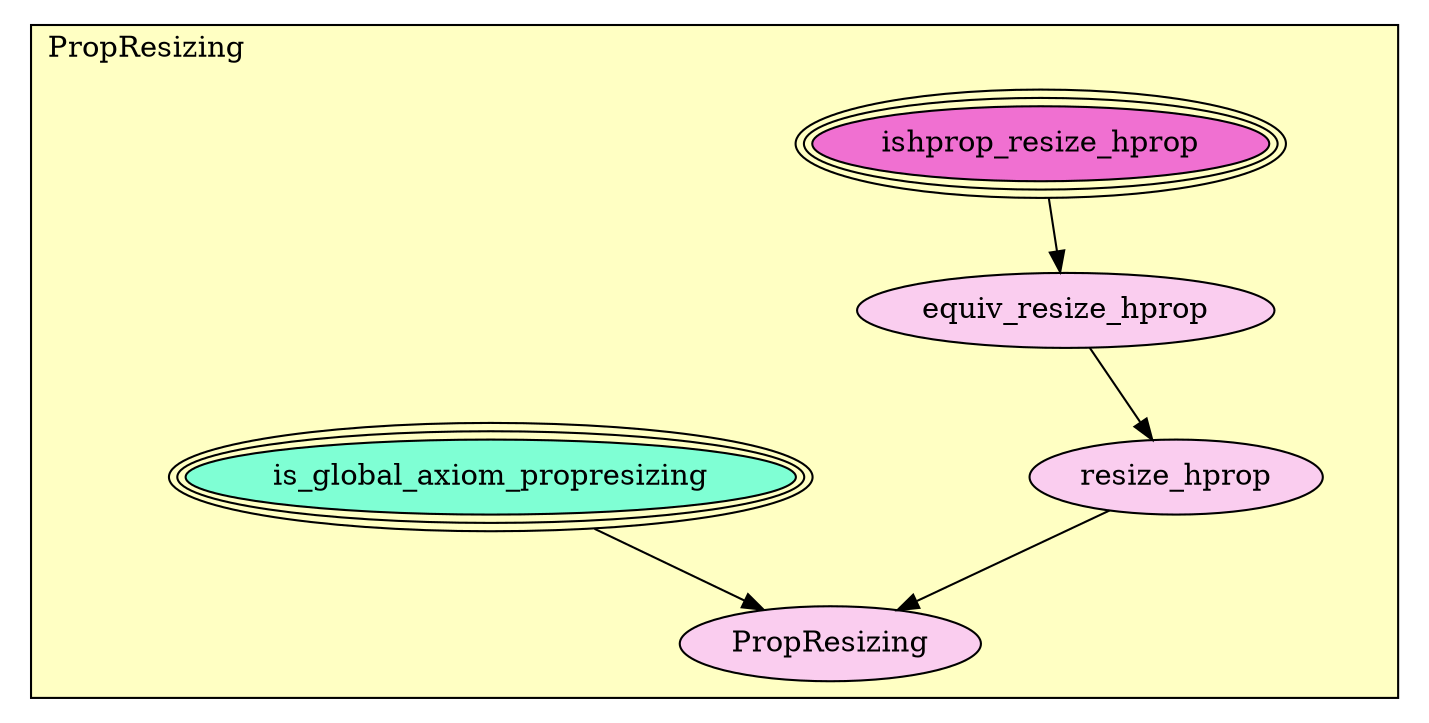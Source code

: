 digraph HoTT_PropResizing_PropResizing {
  graph [ratio=0.5]
  node [style=filled]
PropResizing_ishprop_resize_hprop [label="ishprop_resize_hprop", URL=<PropResizing.html#ishprop_resize_hprop>, peripheries=3, fillcolor="#F070D1"] ;
PropResizing_equiv_resize_hprop [label="equiv_resize_hprop", URL=<PropResizing.html#equiv_resize_hprop>, fillcolor="#FACDEF"] ;
PropResizing_resize_hprop [label="resize_hprop", URL=<PropResizing.html#resize_hprop>, fillcolor="#FACDEF"] ;
PropResizing_is_global_axiom_propresizing [label="is_global_axiom_propresizing", URL=<PropResizing.html#is_global_axiom_propresizing>, peripheries=3, fillcolor="#7FFFD4"] ;
PropResizing_PropResizing [label="PropResizing", URL=<PropResizing.html#PropResizing>, fillcolor="#FACDEF"] ;
  PropResizing_ishprop_resize_hprop -> PropResizing_equiv_resize_hprop [] ;
  PropResizing_equiv_resize_hprop -> PropResizing_resize_hprop [] ;
  PropResizing_resize_hprop -> PropResizing_PropResizing [] ;
  PropResizing_is_global_axiom_propresizing -> PropResizing_PropResizing [] ;
subgraph cluster_PropResizing { label="PropResizing"; fillcolor="#FFFFC3"; labeljust=l; style=filled 
PropResizing_PropResizing; PropResizing_is_global_axiom_propresizing; PropResizing_resize_hprop; PropResizing_equiv_resize_hprop; PropResizing_ishprop_resize_hprop; };
} /* END */

